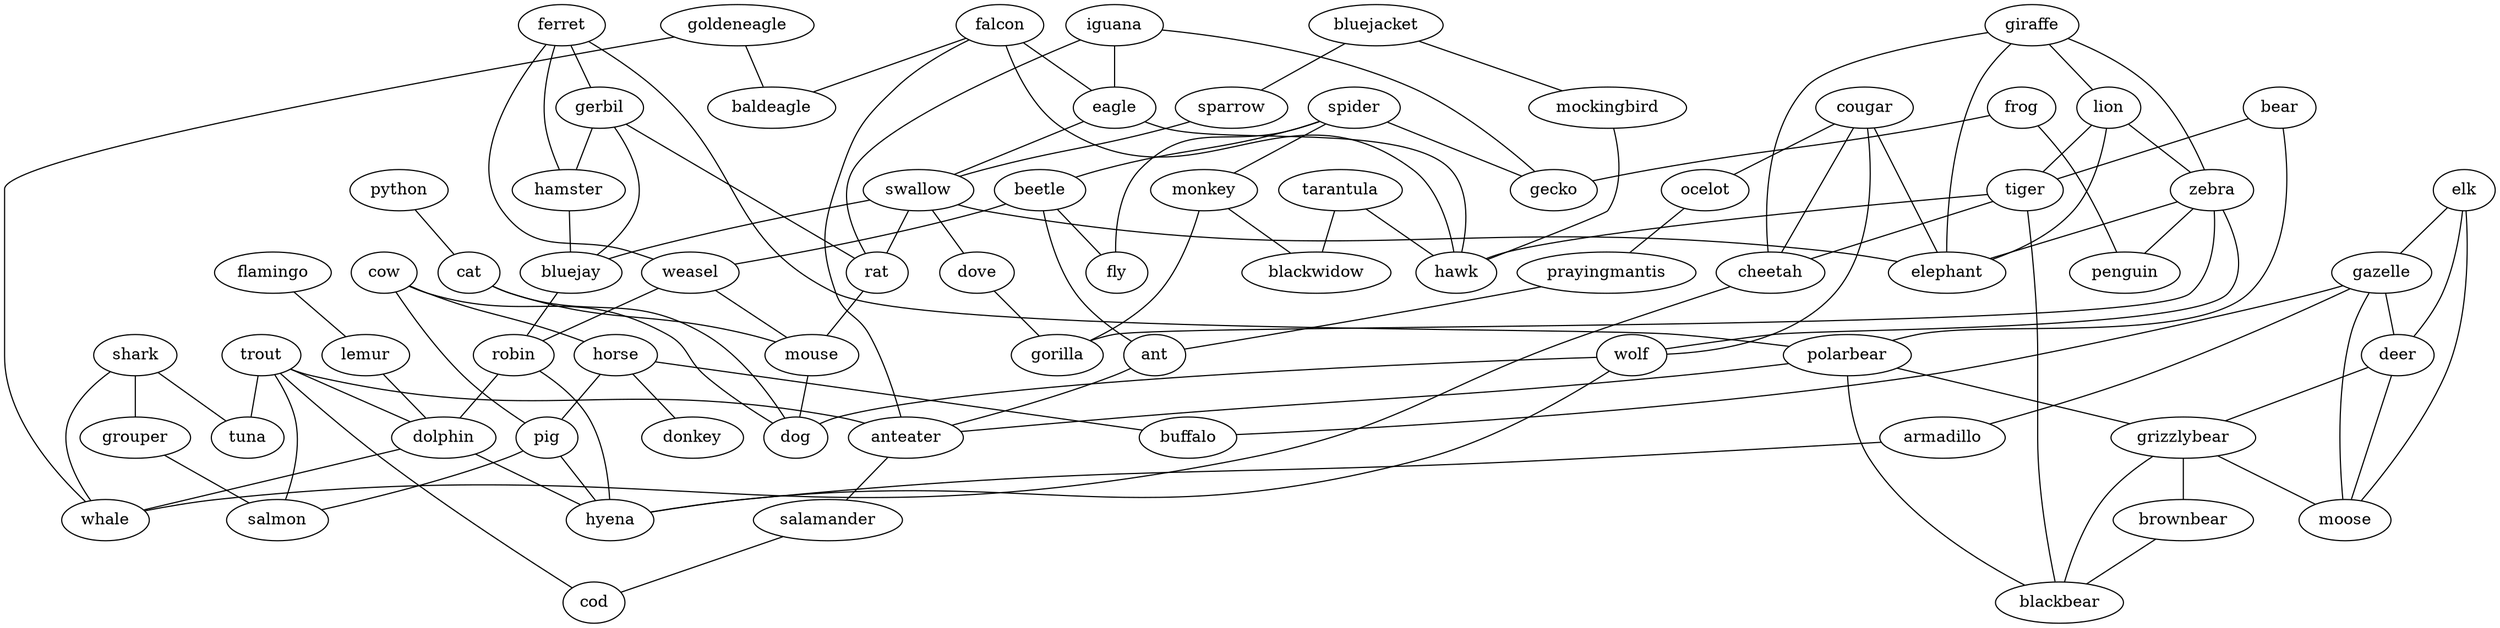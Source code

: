 strict graph G {
bluejacket;
sparrow;
elk;
cougar;
python;
bear;
ferret;
giraffe;
falcon;
flamingo;
goldeneagle;
spider;
lion;
zebra;
beetle;
baldeagle;
tarantula;
iguana;
trout;
eagle;
gerbil;
cow;
lemur;
wolf;
hamster;
swallow;
gazelle;
shark;
weasel;
ocelot;
tuna;
horse;
monkey;
prayingmantis;
frog;
polarbear;
tiger;
armadillo;
penguin;
fly;
bluejay;
cat;
robin;
donkey;
dolphin;
deer;
pig;
ant;
rat;
mockingbird;
anteater;
grizzlybear;
gecko;
grouper;
mouse;
elephant;
cheetah;
brownbear;
moose;
salmon;
salamander;
whale;
hawk;
dove;
cod;
dog;
hyena;
gorilla;
blackbear;
blackwidow;
buffalo;
bluejacket -- mockingbird  [weight=1];
bluejacket -- sparrow  [weight=1];
sparrow -- swallow  [weight=1];
elk -- moose  [weight=1];
elk -- deer  [weight=1];
elk -- gazelle  [weight=1];
cougar -- wolf  [weight=1];
cougar -- ocelot  [weight=1];
cougar -- cheetah  [weight=1];
cougar -- elephant  [weight=1];
python -- cat  [weight=1];
bear -- tiger  [weight=1];
bear -- polarbear  [weight=1];
ferret -- gerbil  [weight=1];
ferret -- hamster  [weight=1];
ferret -- weasel  [weight=1];
ferret -- polarbear  [weight=1];
giraffe -- cheetah  [weight=1];
giraffe -- lion  [weight=1];
giraffe -- zebra  [weight=1];
giraffe -- elephant  [weight=1];
falcon -- eagle  [weight=1];
falcon -- baldeagle  [weight=1];
falcon -- anteater  [weight=1];
falcon -- hawk  [weight=1];
flamingo -- lemur  [weight=1];
goldeneagle -- whale  [weight=1];
goldeneagle -- baldeagle  [weight=1];
spider -- fly  [weight=1];
spider -- gecko  [weight=1];
spider -- monkey  [weight=1];
spider -- beetle  [weight=1];
lion -- tiger  [weight=1];
lion -- zebra  [weight=1];
lion -- elephant  [weight=1];
zebra -- gorilla  [weight=1];
zebra -- wolf  [weight=1];
zebra -- elephant  [weight=1];
zebra -- penguin  [weight=1];
beetle -- fly  [weight=1];
beetle -- ant  [weight=1];
beetle -- weasel  [weight=1];
tarantula -- hawk  [weight=1];
tarantula -- blackwidow  [weight=1];
iguana -- eagle  [weight=1];
iguana -- rat  [weight=1];
iguana -- gecko  [weight=1];
trout -- dolphin  [weight=1];
trout -- salmon  [weight=1];
trout -- cod  [weight=1];
trout -- anteater  [weight=1];
trout -- tuna  [weight=1];
eagle -- swallow  [weight=1];
eagle -- hawk  [weight=1];
gerbil -- bluejay  [weight=1];
gerbil -- rat  [weight=1];
gerbil -- hamster  [weight=1];
cow -- horse  [weight=1];
cow -- dog  [weight=1];
cow -- pig  [weight=1];
lemur -- dolphin  [weight=1];
wolf -- hyena  [weight=1];
wolf -- dog  [weight=1];
hamster -- bluejay  [weight=1];
swallow -- bluejay  [weight=1];
swallow -- rat  [weight=1];
swallow -- elephant  [weight=1];
swallow -- dove  [weight=1];
gazelle -- moose  [weight=1];
gazelle -- deer  [weight=1];
gazelle -- armadillo  [weight=1];
gazelle -- buffalo  [weight=1];
shark -- tuna  [weight=1];
shark -- whale  [weight=1];
shark -- grouper  [weight=1];
weasel -- mouse  [weight=1];
weasel -- robin  [weight=1];
ocelot -- prayingmantis  [weight=1];
horse -- donkey  [weight=1];
horse -- pig  [weight=1];
horse -- buffalo  [weight=1];
monkey -- gorilla  [weight=1];
monkey -- blackwidow  [weight=1];
prayingmantis -- ant  [weight=1];
frog -- gecko  [weight=1];
frog -- penguin  [weight=1];
polarbear -- grizzlybear  [weight=1];
polarbear -- blackbear  [weight=1];
polarbear -- anteater  [weight=1];
tiger -- blackbear  [weight=1];
tiger -- cheetah  [weight=1];
tiger -- hawk  [weight=1];
armadillo -- hyena  [weight=1];
bluejay -- robin  [weight=1];
cat -- mouse  [weight=1];
cat -- dog  [weight=1];
robin -- hyena  [weight=1];
robin -- dolphin  [weight=1];
dolphin -- hyena  [weight=1];
dolphin -- whale  [weight=1];
deer -- moose  [weight=1];
deer -- grizzlybear  [weight=1];
pig -- salmon  [weight=1];
pig -- hyena  [weight=1];
ant -- anteater  [weight=1];
rat -- mouse  [weight=1];
mockingbird -- hawk  [weight=1];
anteater -- salamander  [weight=1];
grizzlybear -- moose  [weight=1];
grizzlybear -- blackbear  [weight=1];
grizzlybear -- brownbear  [weight=1];
grouper -- salmon  [weight=1];
mouse -- dog  [weight=1];
cheetah -- whale  [weight=1];
brownbear -- blackbear  [weight=1];
salamander -- cod  [weight=1];
dove -- gorilla  [weight=1];
}
